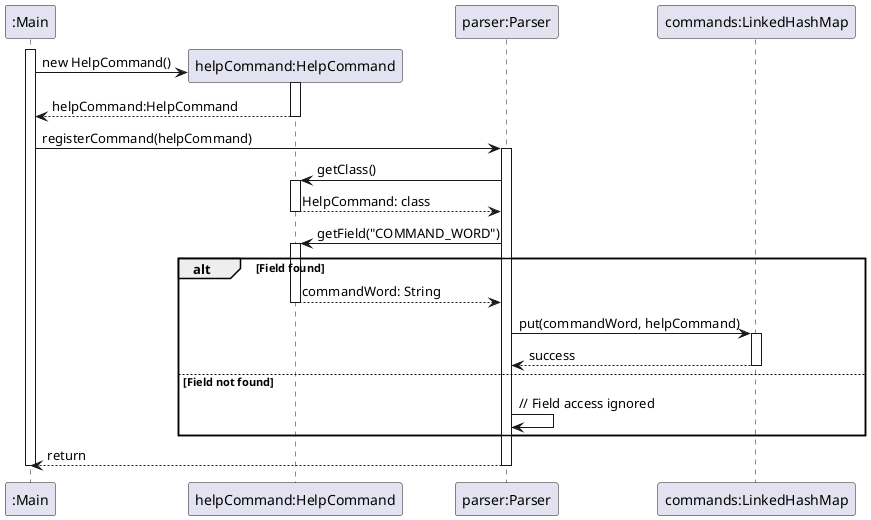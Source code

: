 @startuml
participant ":Main" as Main
activate Main
create "helpCommand:HelpCommand" as HelpCommand
Main -> HelpCommand: new HelpCommand()

activate HelpCommand

HelpCommand --> Main: helpCommand:HelpCommand
deactivate HelpCommand
participant "parser:Parser" as Parser
Main -> Parser: registerCommand(helpCommand)
activate Parser

participant "commands:LinkedHashMap" as CommandMap

Parser -> HelpCommand: getClass()
activate HelpCommand
HelpCommand --> Parser: HelpCommand: class
deactivate HelpCommand

Parser -> HelpCommand: getField("COMMAND_WORD")
activate HelpCommand
alt Field found
    HelpCommand --> Parser: commandWord: String
    deactivate HelpCommand
    Parser -> CommandMap: put(commandWord, helpCommand)
    activate CommandMap

    CommandMap --> Parser: success

    deactivate CommandMap
else Field not found
    Parser -> Parser: // Field access ignored
end

Parser --> Main: return
deactivate Parser
deactivate Main
@enduml

@startuml
participant "Main" as Main

participant "parser:Parser" as Parser
Main -> Parser: parseCommand(commandWord:String)
activate Main
activate Parser

Parser -> "commands: LinkedHashMap" as CommandMap: get(commandPart)
activate CommandMap
alt Command found
    CommandMap --> Parser: command: Command
else Command not found
    CommandMap --> Parser: null
    deactivate CommandMap
end

Parser --> Main: command:Command or null
deactivate Parser
deactivate Main
@enduml

@startuml
participant "Main" as Main

participant "parser:Parser" as Parser
Main -> Parser: extractArguments(command, argumentString)
activate Main
activate Parser

participant "command:Command" as Command
Parser -> Command: getArgumentKeys()
activate Command
Command --> Parser: keywords: String[]
deactivate Command

Parser -> Parser: splitCommandRecursively(argumentString, keywords, arguments, firstKeyWord="")
activate Parser
Parser --> Parser
deactivate Parser

Parser --> Main: arguments:Map<String,String>
deactivate Parser
deactivate Main
@enduml



